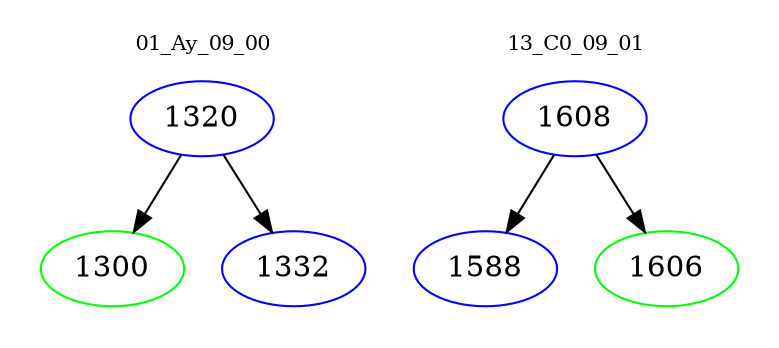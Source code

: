 digraph{
subgraph cluster_0 {
color = white
label = "01_Ay_09_00";
fontsize=10;
T0_1320 [label="1320", color="blue"]
T0_1320 -> T0_1300 [color="black"]
T0_1300 [label="1300", color="green"]
T0_1320 -> T0_1332 [color="black"]
T0_1332 [label="1332", color="blue"]
}
subgraph cluster_1 {
color = white
label = "13_C0_09_01";
fontsize=10;
T1_1608 [label="1608", color="blue"]
T1_1608 -> T1_1588 [color="black"]
T1_1588 [label="1588", color="blue"]
T1_1608 -> T1_1606 [color="black"]
T1_1606 [label="1606", color="green"]
}
}
